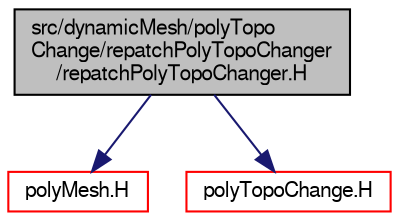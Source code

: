 digraph "src/dynamicMesh/polyTopoChange/repatchPolyTopoChanger/repatchPolyTopoChanger.H"
{
  bgcolor="transparent";
  edge [fontname="FreeSans",fontsize="10",labelfontname="FreeSans",labelfontsize="10"];
  node [fontname="FreeSans",fontsize="10",shape=record];
  Node0 [label="src/dynamicMesh/polyTopo\lChange/repatchPolyTopoChanger\l/repatchPolyTopoChanger.H",height=0.2,width=0.4,color="black", fillcolor="grey75", style="filled", fontcolor="black"];
  Node0 -> Node1 [color="midnightblue",fontsize="10",style="solid",fontname="FreeSans"];
  Node1 [label="polyMesh.H",height=0.2,width=0.4,color="red",URL="$a11630.html"];
  Node0 -> Node220 [color="midnightblue",fontsize="10",style="solid",fontname="FreeSans"];
  Node220 [label="polyTopoChange.H",height=0.2,width=0.4,color="red",URL="$a00755.html"];
}
